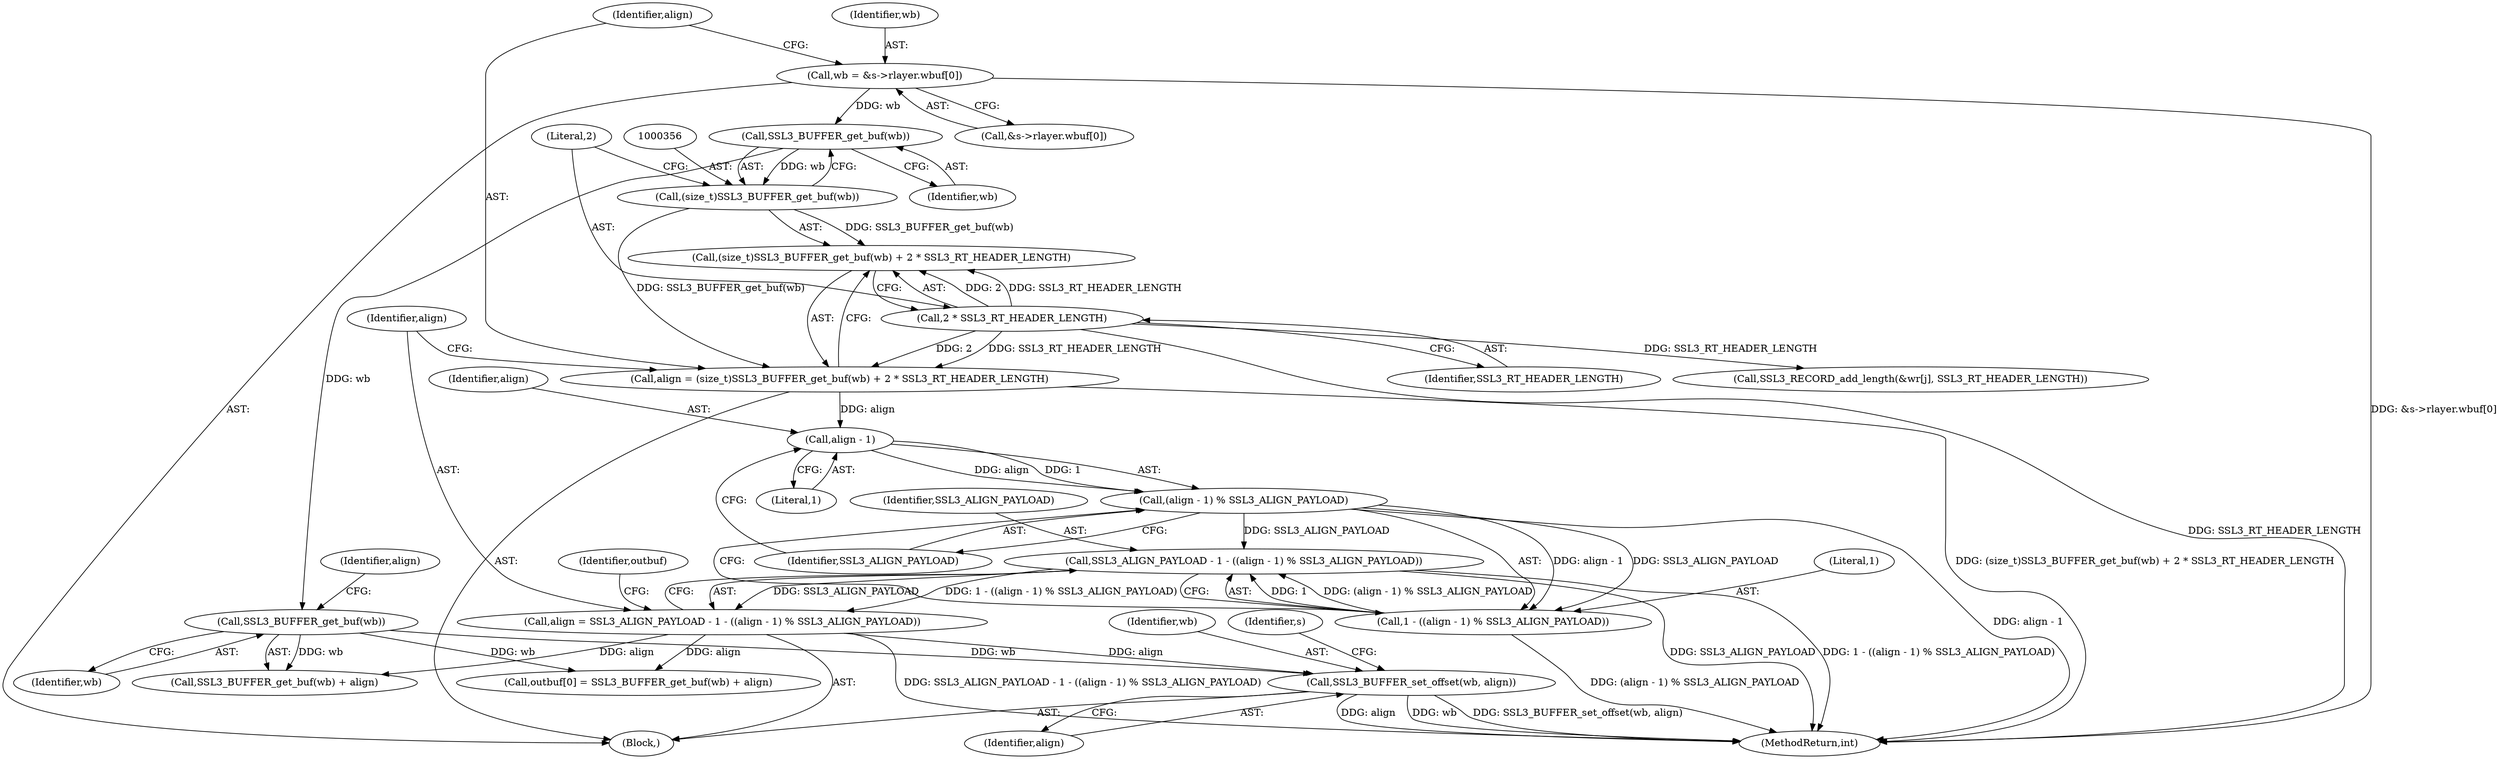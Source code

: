 digraph "0_openssl_4ad93618d26a3ea23d36ad5498ff4f59eff3a4d2@pointer" {
"1000381" [label="(Call,SSL3_BUFFER_set_offset(wb, align))"];
"1000378" [label="(Call,SSL3_BUFFER_get_buf(wb))"];
"1000357" [label="(Call,SSL3_BUFFER_get_buf(wb))"];
"1000342" [label="(Call,wb = &s->rlayer.wbuf[0])"];
"1000362" [label="(Call,align = SSL3_ALIGN_PAYLOAD - 1 - ((align - 1) % SSL3_ALIGN_PAYLOAD))"];
"1000364" [label="(Call,SSL3_ALIGN_PAYLOAD - 1 - ((align - 1) % SSL3_ALIGN_PAYLOAD))"];
"1000368" [label="(Call,(align - 1) % SSL3_ALIGN_PAYLOAD)"];
"1000369" [label="(Call,align - 1)"];
"1000352" [label="(Call,align = (size_t)SSL3_BUFFER_get_buf(wb) + 2 * SSL3_RT_HEADER_LENGTH)"];
"1000355" [label="(Call,(size_t)SSL3_BUFFER_get_buf(wb))"];
"1000359" [label="(Call,2 * SSL3_RT_HEADER_LENGTH)"];
"1000366" [label="(Call,1 - ((align - 1) % SSL3_ALIGN_PAYLOAD))"];
"1000464" [label="(Identifier,s)"];
"1000379" [label="(Identifier,wb)"];
"1000368" [label="(Call,(align - 1) % SSL3_ALIGN_PAYLOAD)"];
"1000371" [label="(Literal,1)"];
"1000372" [label="(Identifier,SSL3_ALIGN_PAYLOAD)"];
"1000369" [label="(Call,align - 1)"];
"1000380" [label="(Identifier,align)"];
"1000362" [label="(Call,align = SSL3_ALIGN_PAYLOAD - 1 - ((align - 1) % SSL3_ALIGN_PAYLOAD))"];
"1000365" [label="(Identifier,SSL3_ALIGN_PAYLOAD)"];
"1000361" [label="(Identifier,SSL3_RT_HEADER_LENGTH)"];
"1000373" [label="(Call,outbuf[0] = SSL3_BUFFER_get_buf(wb) + align)"];
"1000367" [label="(Literal,1)"];
"1000342" [label="(Call,wb = &s->rlayer.wbuf[0])"];
"1000364" [label="(Call,SSL3_ALIGN_PAYLOAD - 1 - ((align - 1) % SSL3_ALIGN_PAYLOAD))"];
"1000360" [label="(Literal,2)"];
"1000366" [label="(Call,1 - ((align - 1) % SSL3_ALIGN_PAYLOAD))"];
"1000354" [label="(Call,(size_t)SSL3_BUFFER_get_buf(wb) + 2 * SSL3_RT_HEADER_LENGTH)"];
"1000353" [label="(Identifier,align)"];
"1000357" [label="(Call,SSL3_BUFFER_get_buf(wb))"];
"1000355" [label="(Call,(size_t)SSL3_BUFFER_get_buf(wb))"];
"1000377" [label="(Call,SSL3_BUFFER_get_buf(wb) + align)"];
"1000378" [label="(Call,SSL3_BUFFER_get_buf(wb))"];
"1000383" [label="(Identifier,align)"];
"1000358" [label="(Identifier,wb)"];
"1000363" [label="(Identifier,align)"];
"1000352" [label="(Call,align = (size_t)SSL3_BUFFER_get_buf(wb) + 2 * SSL3_RT_HEADER_LENGTH)"];
"1000382" [label="(Identifier,wb)"];
"1000381" [label="(Call,SSL3_BUFFER_set_offset(wb, align))"];
"1000341" [label="(Block,)"];
"1000370" [label="(Identifier,align)"];
"1000908" [label="(MethodReturn,int)"];
"1000359" [label="(Call,2 * SSL3_RT_HEADER_LENGTH)"];
"1000343" [label="(Identifier,wb)"];
"1000375" [label="(Identifier,outbuf)"];
"1000833" [label="(Call,SSL3_RECORD_add_length(&wr[j], SSL3_RT_HEADER_LENGTH))"];
"1000344" [label="(Call,&s->rlayer.wbuf[0])"];
"1000381" -> "1000341"  [label="AST: "];
"1000381" -> "1000383"  [label="CFG: "];
"1000382" -> "1000381"  [label="AST: "];
"1000383" -> "1000381"  [label="AST: "];
"1000464" -> "1000381"  [label="CFG: "];
"1000381" -> "1000908"  [label="DDG: align"];
"1000381" -> "1000908"  [label="DDG: wb"];
"1000381" -> "1000908"  [label="DDG: SSL3_BUFFER_set_offset(wb, align)"];
"1000378" -> "1000381"  [label="DDG: wb"];
"1000362" -> "1000381"  [label="DDG: align"];
"1000378" -> "1000377"  [label="AST: "];
"1000378" -> "1000379"  [label="CFG: "];
"1000379" -> "1000378"  [label="AST: "];
"1000380" -> "1000378"  [label="CFG: "];
"1000378" -> "1000373"  [label="DDG: wb"];
"1000378" -> "1000377"  [label="DDG: wb"];
"1000357" -> "1000378"  [label="DDG: wb"];
"1000357" -> "1000355"  [label="AST: "];
"1000357" -> "1000358"  [label="CFG: "];
"1000358" -> "1000357"  [label="AST: "];
"1000355" -> "1000357"  [label="CFG: "];
"1000357" -> "1000355"  [label="DDG: wb"];
"1000342" -> "1000357"  [label="DDG: wb"];
"1000342" -> "1000341"  [label="AST: "];
"1000342" -> "1000344"  [label="CFG: "];
"1000343" -> "1000342"  [label="AST: "];
"1000344" -> "1000342"  [label="AST: "];
"1000353" -> "1000342"  [label="CFG: "];
"1000342" -> "1000908"  [label="DDG: &s->rlayer.wbuf[0]"];
"1000362" -> "1000341"  [label="AST: "];
"1000362" -> "1000364"  [label="CFG: "];
"1000363" -> "1000362"  [label="AST: "];
"1000364" -> "1000362"  [label="AST: "];
"1000375" -> "1000362"  [label="CFG: "];
"1000362" -> "1000908"  [label="DDG: SSL3_ALIGN_PAYLOAD - 1 - ((align - 1) % SSL3_ALIGN_PAYLOAD)"];
"1000364" -> "1000362"  [label="DDG: SSL3_ALIGN_PAYLOAD"];
"1000364" -> "1000362"  [label="DDG: 1 - ((align - 1) % SSL3_ALIGN_PAYLOAD)"];
"1000362" -> "1000373"  [label="DDG: align"];
"1000362" -> "1000377"  [label="DDG: align"];
"1000364" -> "1000366"  [label="CFG: "];
"1000365" -> "1000364"  [label="AST: "];
"1000366" -> "1000364"  [label="AST: "];
"1000364" -> "1000908"  [label="DDG: SSL3_ALIGN_PAYLOAD"];
"1000364" -> "1000908"  [label="DDG: 1 - ((align - 1) % SSL3_ALIGN_PAYLOAD)"];
"1000368" -> "1000364"  [label="DDG: SSL3_ALIGN_PAYLOAD"];
"1000366" -> "1000364"  [label="DDG: 1"];
"1000366" -> "1000364"  [label="DDG: (align - 1) % SSL3_ALIGN_PAYLOAD"];
"1000368" -> "1000366"  [label="AST: "];
"1000368" -> "1000372"  [label="CFG: "];
"1000369" -> "1000368"  [label="AST: "];
"1000372" -> "1000368"  [label="AST: "];
"1000366" -> "1000368"  [label="CFG: "];
"1000368" -> "1000908"  [label="DDG: align - 1"];
"1000368" -> "1000366"  [label="DDG: align - 1"];
"1000368" -> "1000366"  [label="DDG: SSL3_ALIGN_PAYLOAD"];
"1000369" -> "1000368"  [label="DDG: align"];
"1000369" -> "1000368"  [label="DDG: 1"];
"1000369" -> "1000371"  [label="CFG: "];
"1000370" -> "1000369"  [label="AST: "];
"1000371" -> "1000369"  [label="AST: "];
"1000372" -> "1000369"  [label="CFG: "];
"1000352" -> "1000369"  [label="DDG: align"];
"1000352" -> "1000341"  [label="AST: "];
"1000352" -> "1000354"  [label="CFG: "];
"1000353" -> "1000352"  [label="AST: "];
"1000354" -> "1000352"  [label="AST: "];
"1000363" -> "1000352"  [label="CFG: "];
"1000352" -> "1000908"  [label="DDG: (size_t)SSL3_BUFFER_get_buf(wb) + 2 * SSL3_RT_HEADER_LENGTH"];
"1000355" -> "1000352"  [label="DDG: SSL3_BUFFER_get_buf(wb)"];
"1000359" -> "1000352"  [label="DDG: 2"];
"1000359" -> "1000352"  [label="DDG: SSL3_RT_HEADER_LENGTH"];
"1000355" -> "1000354"  [label="AST: "];
"1000356" -> "1000355"  [label="AST: "];
"1000360" -> "1000355"  [label="CFG: "];
"1000355" -> "1000354"  [label="DDG: SSL3_BUFFER_get_buf(wb)"];
"1000359" -> "1000354"  [label="AST: "];
"1000359" -> "1000361"  [label="CFG: "];
"1000360" -> "1000359"  [label="AST: "];
"1000361" -> "1000359"  [label="AST: "];
"1000354" -> "1000359"  [label="CFG: "];
"1000359" -> "1000908"  [label="DDG: SSL3_RT_HEADER_LENGTH"];
"1000359" -> "1000354"  [label="DDG: 2"];
"1000359" -> "1000354"  [label="DDG: SSL3_RT_HEADER_LENGTH"];
"1000359" -> "1000833"  [label="DDG: SSL3_RT_HEADER_LENGTH"];
"1000367" -> "1000366"  [label="AST: "];
"1000366" -> "1000908"  [label="DDG: (align - 1) % SSL3_ALIGN_PAYLOAD"];
}
